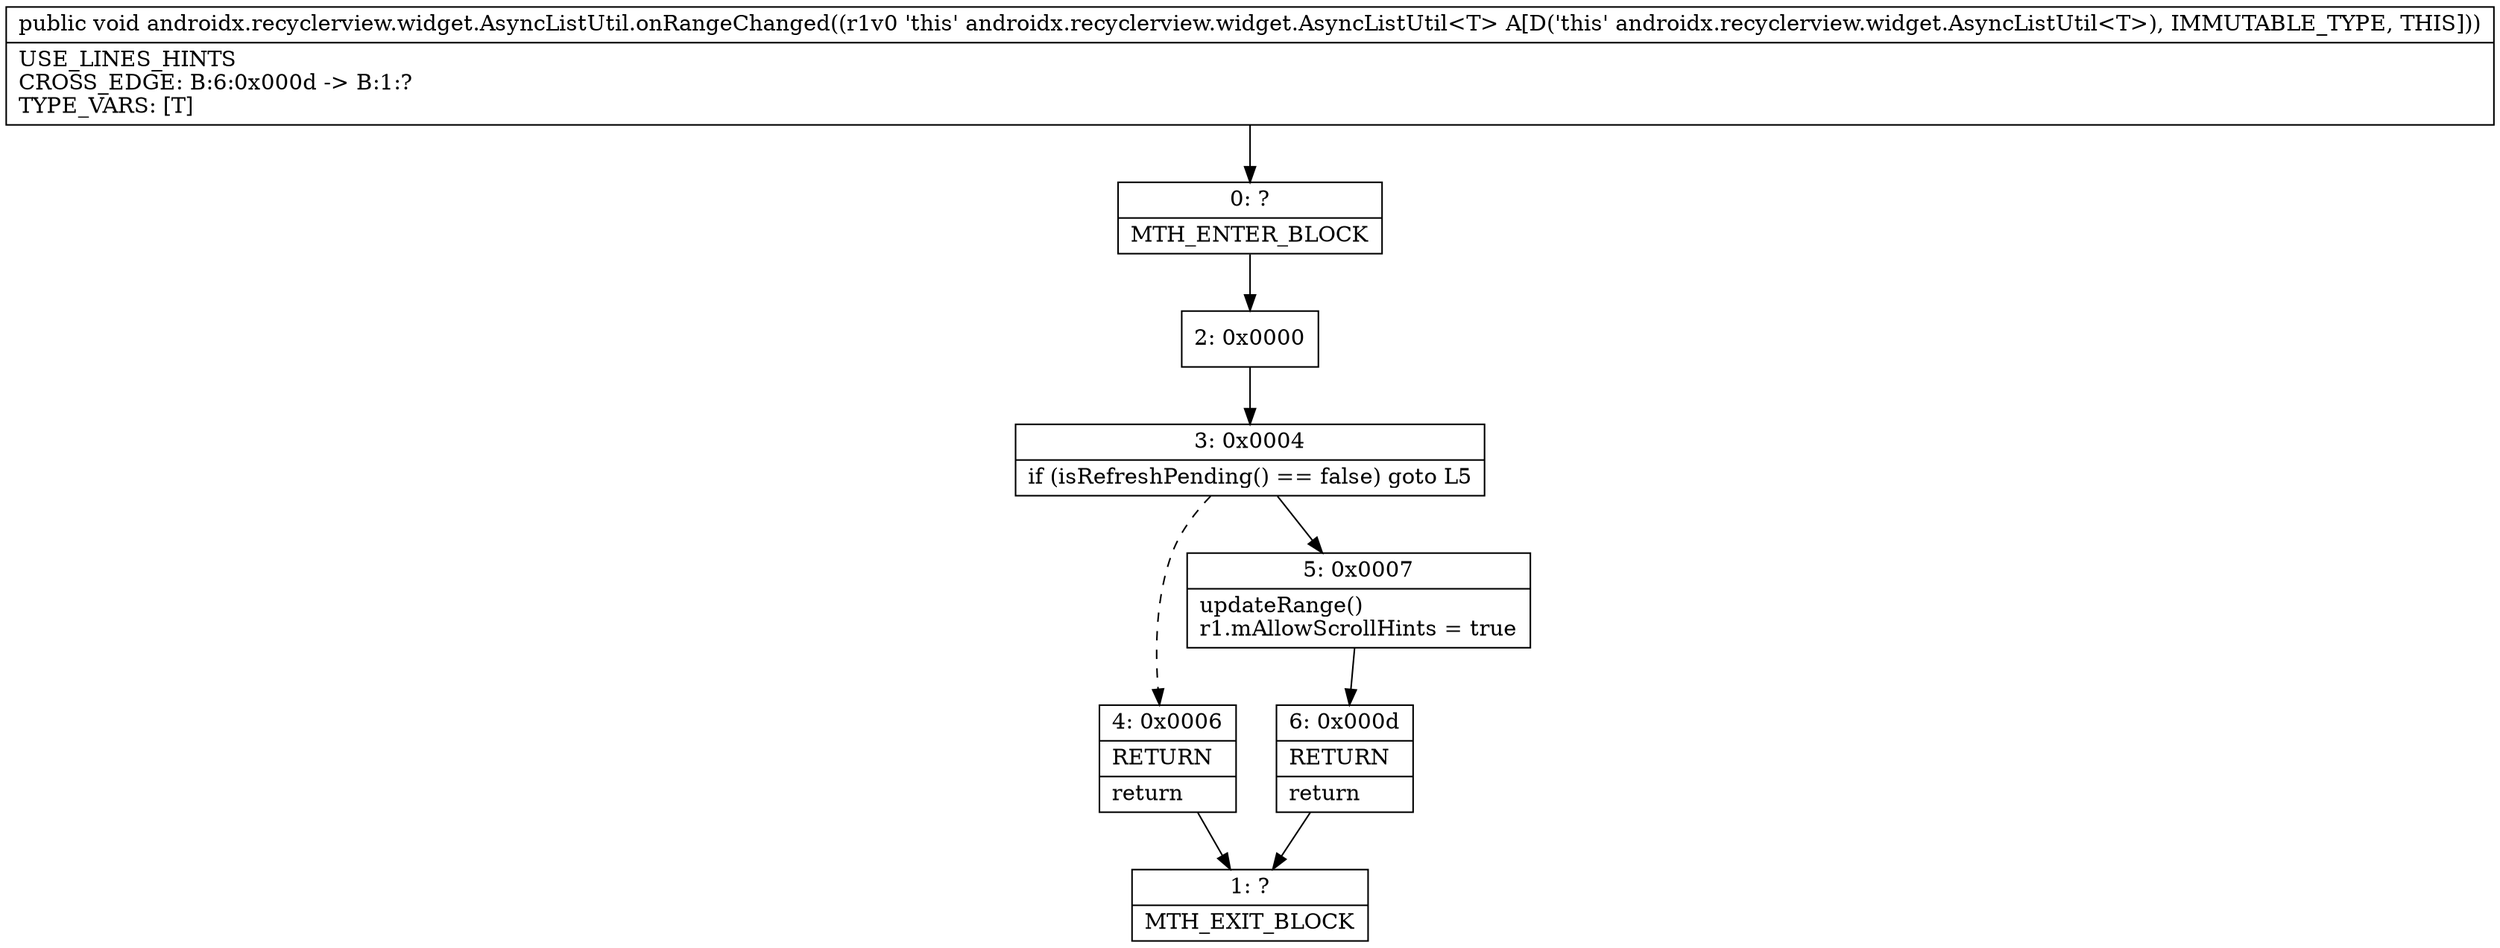digraph "CFG forandroidx.recyclerview.widget.AsyncListUtil.onRangeChanged()V" {
Node_0 [shape=record,label="{0\:\ ?|MTH_ENTER_BLOCK\l}"];
Node_2 [shape=record,label="{2\:\ 0x0000}"];
Node_3 [shape=record,label="{3\:\ 0x0004|if (isRefreshPending() == false) goto L5\l}"];
Node_4 [shape=record,label="{4\:\ 0x0006|RETURN\l|return\l}"];
Node_1 [shape=record,label="{1\:\ ?|MTH_EXIT_BLOCK\l}"];
Node_5 [shape=record,label="{5\:\ 0x0007|updateRange()\lr1.mAllowScrollHints = true\l}"];
Node_6 [shape=record,label="{6\:\ 0x000d|RETURN\l|return\l}"];
MethodNode[shape=record,label="{public void androidx.recyclerview.widget.AsyncListUtil.onRangeChanged((r1v0 'this' androidx.recyclerview.widget.AsyncListUtil\<T\> A[D('this' androidx.recyclerview.widget.AsyncListUtil\<T\>), IMMUTABLE_TYPE, THIS]))  | USE_LINES_HINTS\lCROSS_EDGE: B:6:0x000d \-\> B:1:?\lTYPE_VARS: [T]\l}"];
MethodNode -> Node_0;Node_0 -> Node_2;
Node_2 -> Node_3;
Node_3 -> Node_4[style=dashed];
Node_3 -> Node_5;
Node_4 -> Node_1;
Node_5 -> Node_6;
Node_6 -> Node_1;
}

